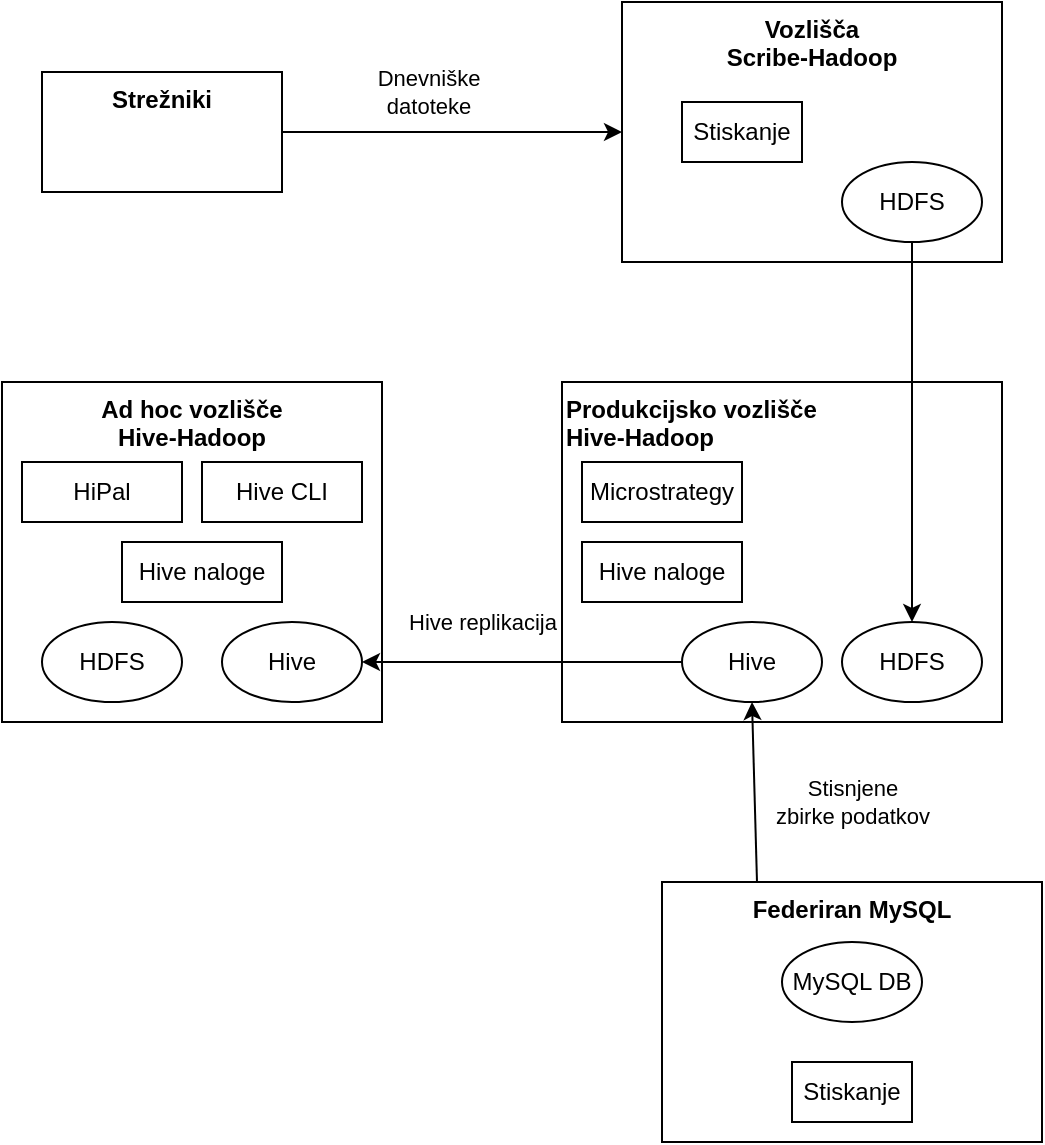 <mxfile>
    <diagram id="ECK0fwLtQMy8ytTb6cs7" name="Page-1">
        <mxGraphModel dx="818" dy="984" grid="1" gridSize="10" guides="1" tooltips="1" connect="1" arrows="1" fold="1" page="1" pageScale="1" pageWidth="1169" pageHeight="1654" math="0" shadow="0">
            <root>
                <mxCell id="0"/>
                <mxCell id="1" parent="0"/>
                <mxCell id="4" value="" style="edgeStyle=none;html=1;" edge="1" parent="1" source="2" target="3">
                    <mxGeometry relative="1" as="geometry"/>
                </mxCell>
                <mxCell id="6" value="Dnevniške&lt;br&gt;datoteke" style="edgeLabel;html=1;align=center;verticalAlign=middle;resizable=0;points=[];" vertex="1" connectable="0" parent="4">
                    <mxGeometry x="-0.356" y="-1" relative="1" as="geometry">
                        <mxPoint x="18" y="-21" as="offset"/>
                    </mxGeometry>
                </mxCell>
                <mxCell id="2" value="Strežniki" style="rounded=0;whiteSpace=wrap;html=1;verticalAlign=top;fontStyle=1" vertex="1" parent="1">
                    <mxGeometry x="60" y="235" width="120" height="60" as="geometry"/>
                </mxCell>
                <mxCell id="3" value="Vozlišča &lt;br&gt;Scribe-Hadoop" style="rounded=0;whiteSpace=wrap;html=1;verticalAlign=top;fontStyle=1" vertex="1" parent="1">
                    <mxGeometry x="350" y="200" width="190" height="130" as="geometry"/>
                </mxCell>
                <mxCell id="7" value="Stiskanje" style="rounded=0;whiteSpace=wrap;html=1;" vertex="1" parent="1">
                    <mxGeometry x="380" y="250" width="60" height="30" as="geometry"/>
                </mxCell>
                <mxCell id="8" value="HDFS" style="ellipse;whiteSpace=wrap;html=1;" vertex="1" parent="1">
                    <mxGeometry x="460" y="280" width="70" height="40" as="geometry"/>
                </mxCell>
                <mxCell id="9" value="Produkcijsko vozlišče&lt;br&gt;Hive-Hadoop&amp;nbsp;" style="rounded=0;whiteSpace=wrap;html=1;verticalAlign=top;fontStyle=1;align=left;" vertex="1" parent="1">
                    <mxGeometry x="320" y="390" width="220" height="170" as="geometry"/>
                </mxCell>
                <mxCell id="11" value="HDFS" style="ellipse;whiteSpace=wrap;html=1;" vertex="1" parent="1">
                    <mxGeometry x="460" y="510" width="70" height="40" as="geometry"/>
                </mxCell>
                <mxCell id="12" style="edgeStyle=none;html=1;exitX=0.5;exitY=1;exitDx=0;exitDy=0;" edge="1" parent="1" source="8" target="11">
                    <mxGeometry relative="1" as="geometry"/>
                </mxCell>
                <mxCell id="13" value="Hive" style="ellipse;whiteSpace=wrap;html=1;" vertex="1" parent="1">
                    <mxGeometry x="380" y="510" width="70" height="40" as="geometry"/>
                </mxCell>
                <mxCell id="14" value="Microstrategy" style="rounded=0;whiteSpace=wrap;html=1;" vertex="1" parent="1">
                    <mxGeometry x="330" y="430" width="80" height="30" as="geometry"/>
                </mxCell>
                <mxCell id="15" value="Hive naloge" style="rounded=0;whiteSpace=wrap;html=1;" vertex="1" parent="1">
                    <mxGeometry x="330" y="470" width="80" height="30" as="geometry"/>
                </mxCell>
                <mxCell id="16" value="Ad hoc vozlišče &lt;br&gt;Hive-Hadoop" style="rounded=0;whiteSpace=wrap;html=1;verticalAlign=top;fontStyle=1" vertex="1" parent="1">
                    <mxGeometry x="40" y="390" width="190" height="170" as="geometry"/>
                </mxCell>
                <mxCell id="17" value="Hive" style="ellipse;whiteSpace=wrap;html=1;" vertex="1" parent="1">
                    <mxGeometry x="150" y="510" width="70" height="40" as="geometry"/>
                </mxCell>
                <mxCell id="18" value="" style="edgeStyle=none;html=1;" edge="1" parent="1" source="13" target="17">
                    <mxGeometry relative="1" as="geometry"/>
                </mxCell>
                <mxCell id="23" value="Hive replikacija" style="edgeLabel;html=1;align=center;verticalAlign=middle;resizable=0;points=[];" vertex="1" connectable="0" parent="18">
                    <mxGeometry x="0.257" y="-4" relative="1" as="geometry">
                        <mxPoint y="-16" as="offset"/>
                    </mxGeometry>
                </mxCell>
                <mxCell id="19" value="HDFS" style="ellipse;whiteSpace=wrap;html=1;" vertex="1" parent="1">
                    <mxGeometry x="60" y="510" width="70" height="40" as="geometry"/>
                </mxCell>
                <mxCell id="20" value="HiPal" style="rounded=0;whiteSpace=wrap;html=1;" vertex="1" parent="1">
                    <mxGeometry x="50" y="430" width="80" height="30" as="geometry"/>
                </mxCell>
                <mxCell id="21" value="Hive CLI&lt;span style=&quot;color: rgba(0, 0, 0, 0); font-family: monospace; font-size: 0px; text-align: start;&quot;&gt;%3CmxGraphModel%3E%3Croot%3E%3CmxCell%20id%3D%220%22%2F%3E%3CmxCell%20id%3D%221%22%20parent%3D%220%22%2F%3E%3CmxCell%20id%3D%222%22%20value%3D%22HiPal%22%20style%3D%22rounded%3D0%3BwhiteSpace%3Dwrap%3Bhtml%3D1%3B%22%20vertex%3D%221%22%20parent%3D%221%22%3E%3CmxGeometry%20x%3D%2250%22%20y%3D%22430%22%20width%3D%2280%22%20height%3D%2230%22%20as%3D%22geometry%22%2F%3E%3C%2FmxCell%3E%3C%2Froot%3E%3C%2FmxGraphModel%3E&lt;/span&gt;" style="rounded=0;whiteSpace=wrap;html=1;" vertex="1" parent="1">
                    <mxGeometry x="140" y="430" width="80" height="30" as="geometry"/>
                </mxCell>
                <mxCell id="22" value="Hive naloge" style="rounded=0;whiteSpace=wrap;html=1;" vertex="1" parent="1">
                    <mxGeometry x="100" y="470" width="80" height="30" as="geometry"/>
                </mxCell>
                <mxCell id="36" style="edgeStyle=none;html=1;exitX=0.25;exitY=0;exitDx=0;exitDy=0;entryX=0.5;entryY=1;entryDx=0;entryDy=0;" edge="1" parent="1" source="33" target="13">
                    <mxGeometry relative="1" as="geometry"/>
                </mxCell>
                <mxCell id="37" value="Stisnjene&lt;br&gt;zbirke podatkov" style="edgeLabel;html=1;align=center;verticalAlign=middle;resizable=0;points=[];" vertex="1" connectable="0" parent="36">
                    <mxGeometry x="-0.266" relative="1" as="geometry">
                        <mxPoint x="48" y="-7" as="offset"/>
                    </mxGeometry>
                </mxCell>
                <mxCell id="33" value="Federiran MySQL" style="rounded=0;whiteSpace=wrap;html=1;verticalAlign=top;fontStyle=1" vertex="1" parent="1">
                    <mxGeometry x="370" y="640" width="190" height="130" as="geometry"/>
                </mxCell>
                <mxCell id="34" value="MySQL DB" style="ellipse;whiteSpace=wrap;html=1;" vertex="1" parent="1">
                    <mxGeometry x="430" y="670" width="70" height="40" as="geometry"/>
                </mxCell>
                <mxCell id="35" value="Stiskanje" style="rounded=0;whiteSpace=wrap;html=1;" vertex="1" parent="1">
                    <mxGeometry x="435" y="730" width="60" height="30" as="geometry"/>
                </mxCell>
            </root>
        </mxGraphModel>
    </diagram>
</mxfile>